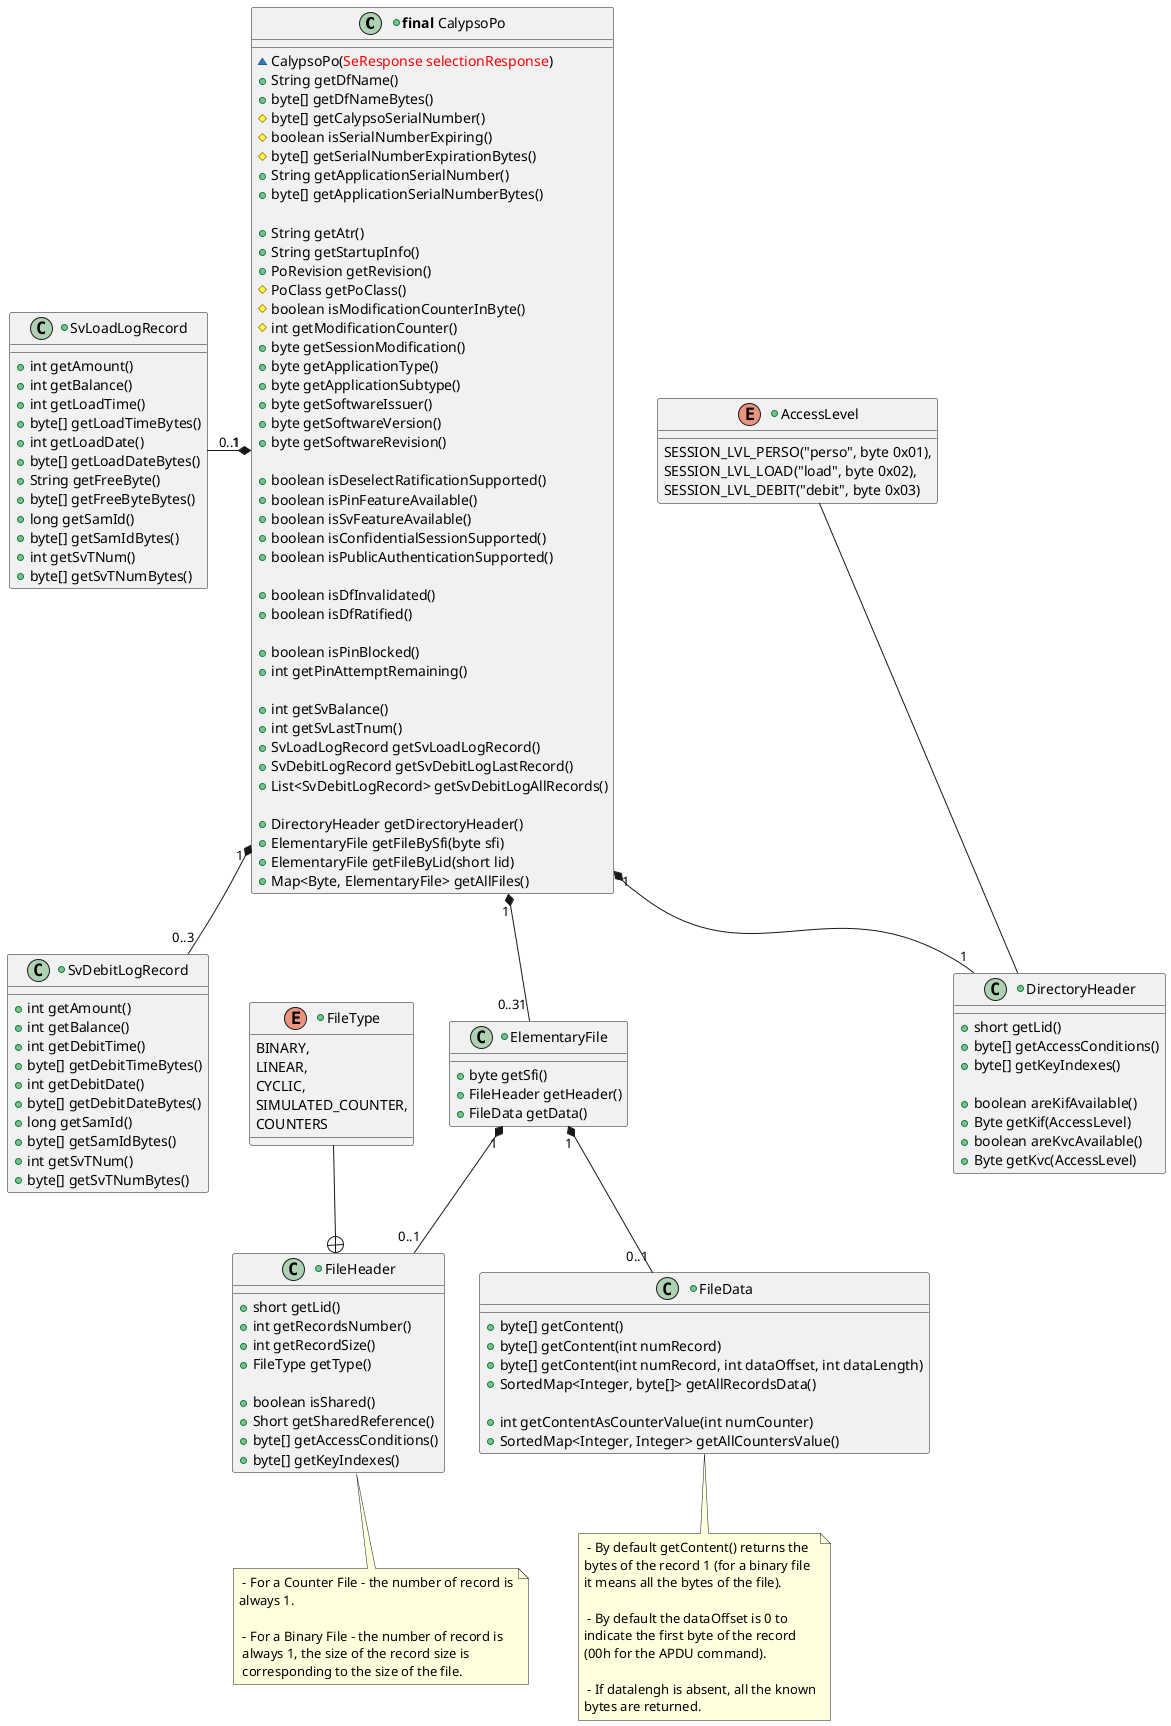 '---------------------------------------------------------------------------------
' Copyright (c) 2018 Calypso Networks Association https://www.calypsonet-asso.org/
'
' See the NOTICE file(s) distributed with this work for additional
' information regarding copyright ownership.
'
' This program and the accompanying materials are made available under the
' terms of the Eclipse Public License 2.0 which is available at
' http://www.eclipse.org/legal/epl-2.0
'
' SPDX-License-Identifier: EPL-2.0 4
'---------------------------------------------------------------------------------

@startuml
skinparam stereotypeIBorderColor BUSINESS
skinparam stereotypeCBorderColor BUSINESS
skinparam stereotypeEBorderColor BUSINESS
skinparam shadowing false

'package org.keyple.calypso.transaction #FFFFFF {
together {
  +class "<b>final</b> CalypsoPo" as CalypsoPo {
    ~CalypsoPo(<color:red>SeResponse selectionResponse</color>)
    +String getDfName()
    +byte[] getDfNameBytes()
    #byte[] getCalypsoSerialNumber()
    #boolean isSerialNumberExpiring()
    #byte[] getSerialNumberExpirationBytes()
    +String getApplicationSerialNumber()
    +byte[] getApplicationSerialNumberBytes()

    +String getAtr()
    +String getStartupInfo()
    +PoRevision getRevision()
    #PoClass getPoClass()
    #boolean isModificationCounterInByte()
    #int getModificationCounter()
    +byte getSessionModification()
    +byte getApplicationType()
    +byte getApplicationSubtype()
    +byte getSoftwareIssuer()
    +byte getSoftwareVersion()
    +byte getSoftwareRevision()

    +boolean isDeselectRatificationSupported()
    +boolean isPinFeatureAvailable()
    +boolean isSvFeatureAvailable()
    +boolean isConfidentialSessionSupported()
    +boolean isPublicAuthenticationSupported()

    +boolean isDfInvalidated()
    +boolean isDfRatified()

    +boolean isPinBlocked()
    +int getPinAttemptRemaining()

    +int getSvBalance()
    +int getSvLastTnum()
    +SvLoadLogRecord getSvLoadLogRecord()
    +SvDebitLogRecord getSvDebitLogLastRecord()
    +List<SvDebitLogRecord> getSvDebitLogAllRecords()

    +DirectoryHeader getDirectoryHeader()
    +ElementaryFile getFileBySfi(byte sfi)
    +ElementaryFile getFileByLid(short lid)
    +Map<Byte, ElementaryFile> getAllFiles()
  }

  +enum AccessLevel {
    SESSION_LVL_PERSO("perso", byte 0x01),
    SESSION_LVL_LOAD("load", byte 0x02),
    SESSION_LVL_DEBIT("debit", byte 0x03)
  }

  +class DirectoryHeader {
    +short getLid()
    +byte[] getAccessConditions()
    +byte[] getKeyIndexes()

    +boolean areKifAvailable()
    +Byte getKif(AccessLevel)
    +boolean areKvcAvailable()
    +Byte getKvc(AccessLevel)
  }
  AccessLevel -down- DirectoryHeader

/'
  +enum PoCategory {
    HCE,
    PRIME_REV1,
    PRIME_REV2,
    PRIME_REV3,
'    PRIME_APPLET,
'    PRIME_NATIVE,
    LIGHT,
    BASIC
  }
'/

  together {
    +class SvLoadLogRecord {
      +int getAmount()
      +int getBalance()
      +int getLoadTime()
      +byte[] getLoadTimeBytes()
      +int getLoadDate()
      +byte[] getLoadDateBytes()
      +String getFreeByte()
      +byte[] getFreeByteBytes()
      +long getSamId()
      +byte[] getSamIdBytes()
      +int getSvTNum()
      +byte[] getSvTNumBytes()
    }

    +class SvDebitLogRecord {
      +int getAmount()
      +int getBalance()
      +int getDebitTime()
      +byte[] getDebitTimeBytes()
      +int getDebitDate()
      +byte[] getDebitDateBytes()
      +long getSamId()
      +byte[] getSamIdBytes()
      +int getSvTNum()
      +byte[] getSvTNumBytes()
    }

    SvLoadLogRecord -[hidden]down-> SvDebitLogRecord
  }

  together {

    +class ElementaryFile {
      +byte getSfi()
      +FileHeader getHeader()
      +FileData getData()
    }

    note as N1
       - For a Counter File - the number of record is
      always 1.

       - For a Binary File - the number of record is
       always 1, the size of the record size is
       corresponding to the size of the file.
    end note

    +enum FileType {
      BINARY,
      LINEAR,
      CYCLIC,
      SIMULATED_COUNTER,
      COUNTERS
    }

    +class FileHeader {
      +short getLid()
      +int getRecordsNumber()
      +int getRecordSize()
      +FileType getType()

      +boolean isShared()
      +Short getSharedReference()
      +byte[] getAccessConditions()
      +byte[] getKeyIndexes()
    }

    FileType --+ FileHeader

    note as N2
       - By default getContent() returns the
      bytes of the record 1 (for a binary file
      it means all the bytes of the file).

       - By default the dataOffset is 0 to
      indicate the first byte of the record
      (00h for the APDU command).

       - If datalengh is absent, all the known
      bytes are returned.
    end note

    +class FileData {
      +byte[] getContent()
      +byte[] getContent(int numRecord)
      +byte[] getContent(int numRecord, int dataOffset, int dataLength)
      +SortedMap<Integer, byte[]> getAllRecordsData()

      +int getContentAsCounterValue(int numCounter)
      +SortedMap<Integer, Integer> getAllCountersValue()
    }

    ElementaryFile "1" *-- "0..1" FileHeader
    ElementaryFile "1" *-down- "0..1" FileData
    FileHeader -[hidden]right--> FileData

    FileHeader .down. N1
    FileData .down. N2
  }

  CalypsoPo "1" *-left- "1" DirectoryHeader
  CalypsoPo "1 " *-right- " 0..1" SvLoadLogRecord
  CalypsoPo "1" *-- "0..3" SvDebitLogRecord
'  CalypsoPo "*" -up- "1" PoCategory
  CalypsoPo "1" *-down- "0..31" ElementaryFile
}
@enduml